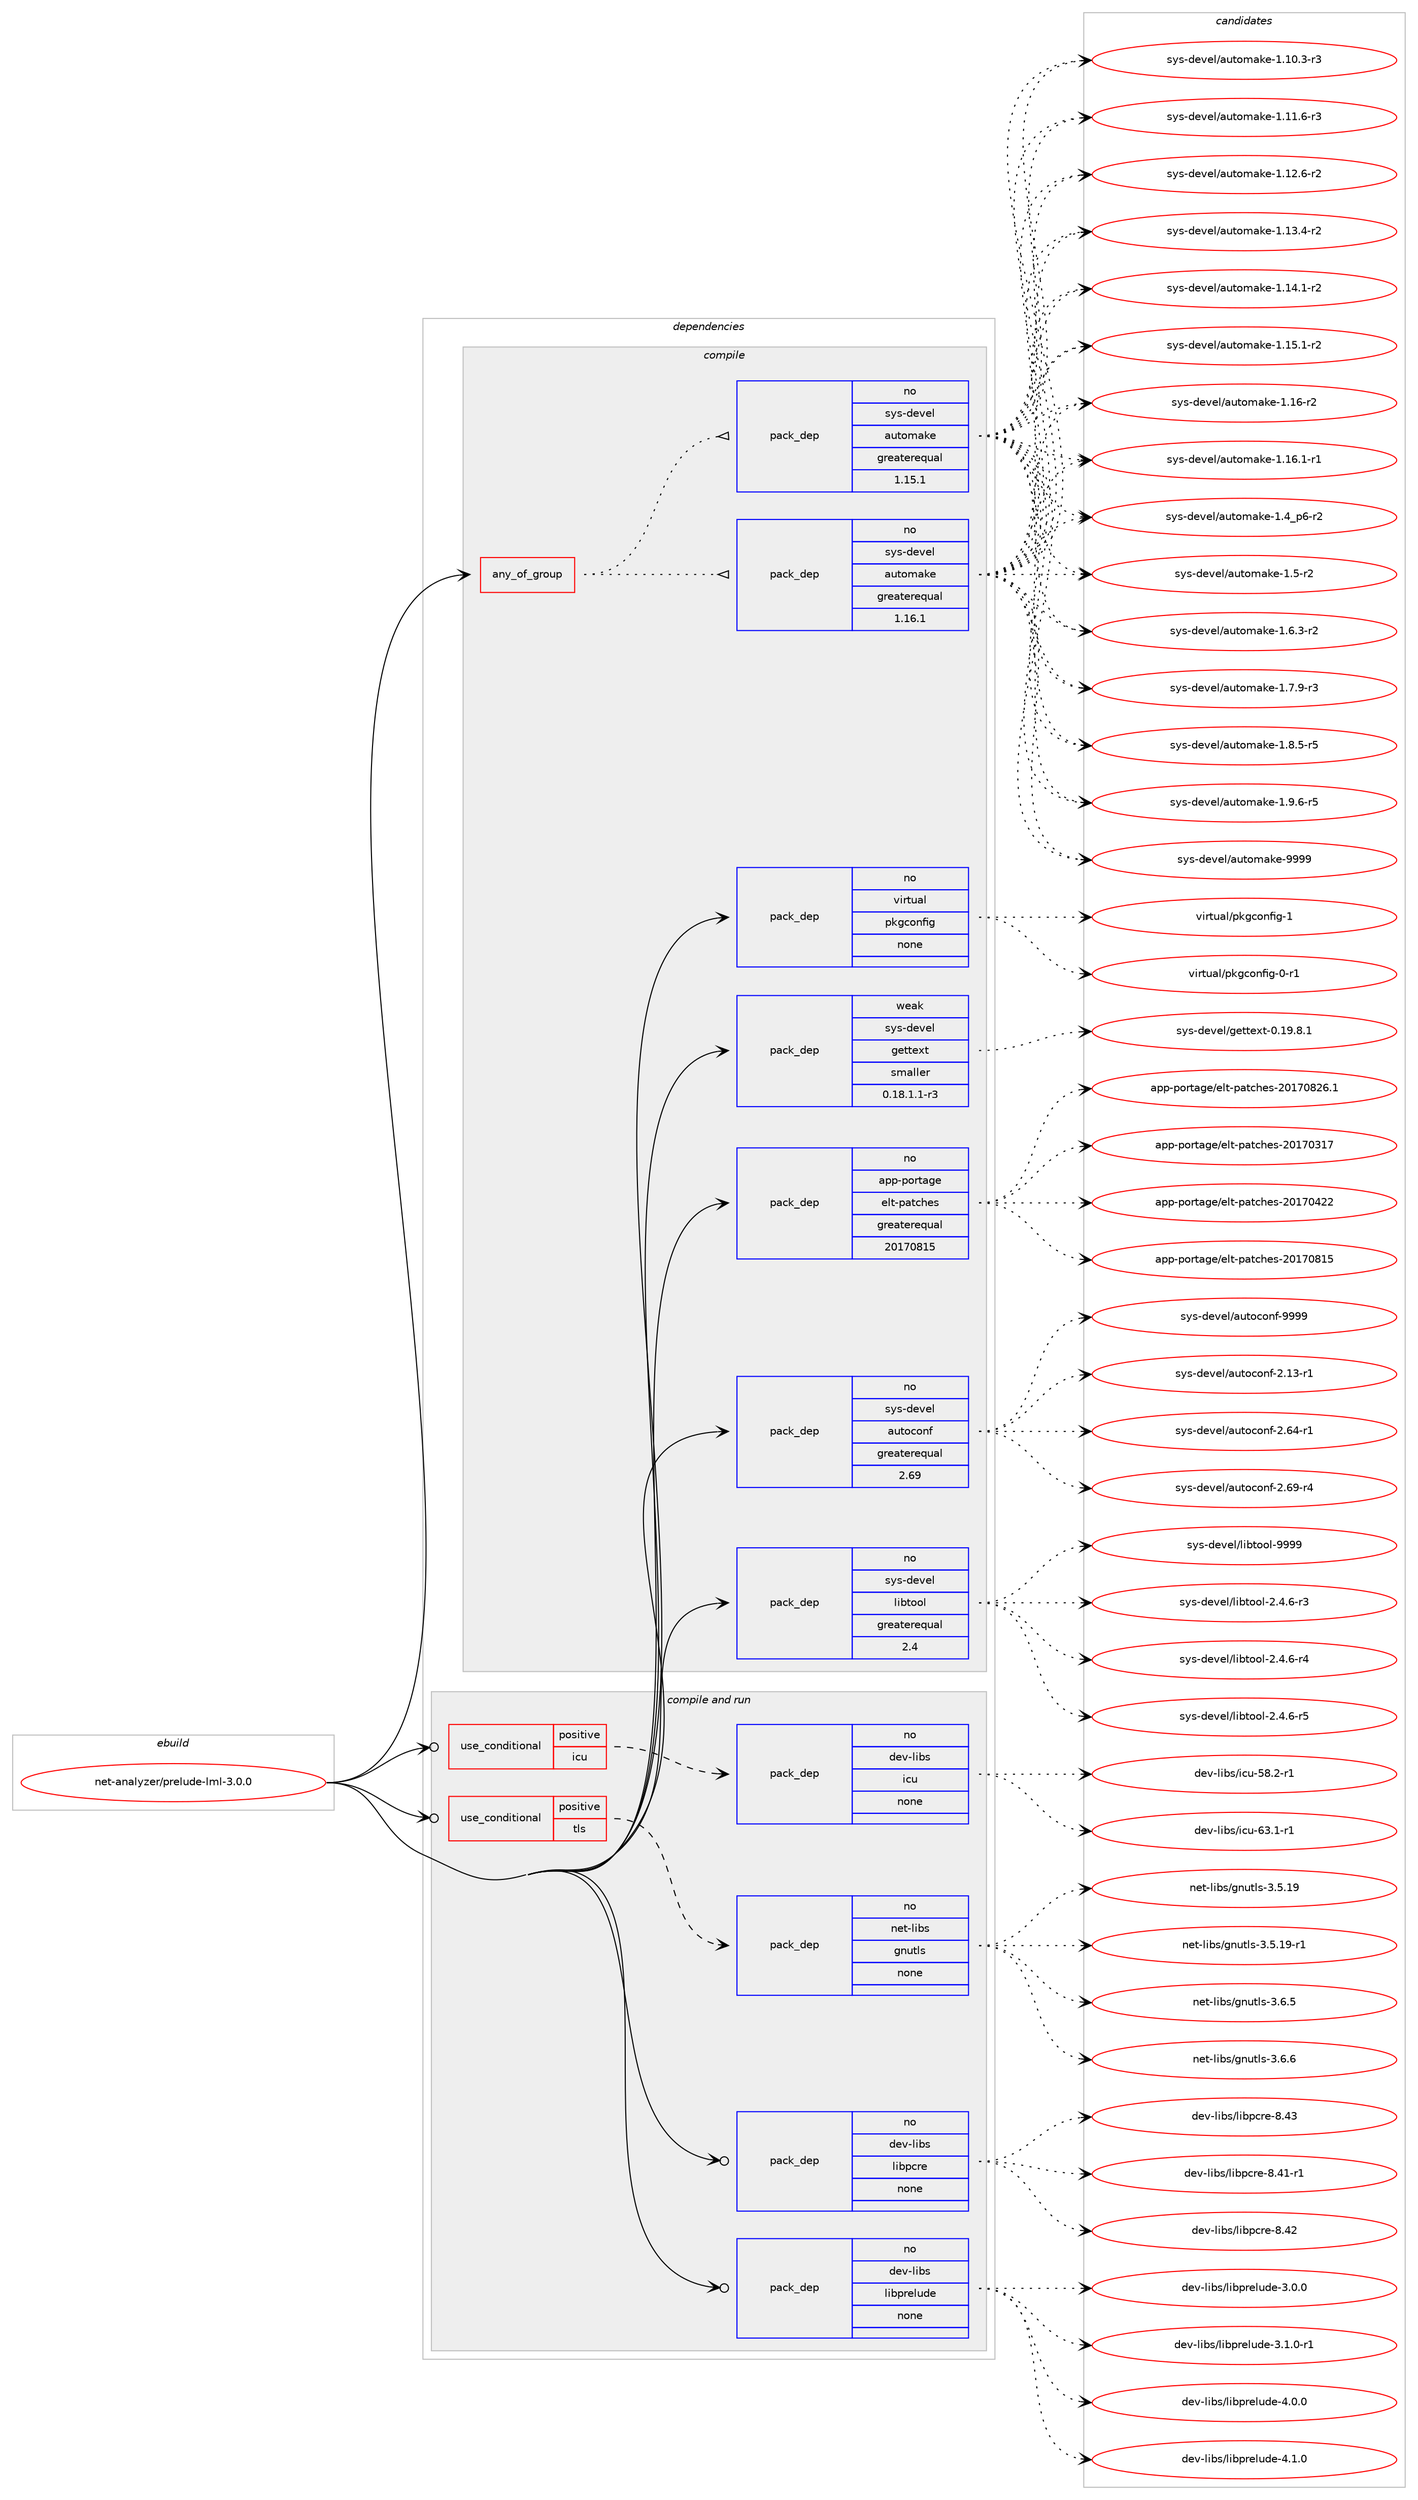 digraph prolog {

# *************
# Graph options
# *************

newrank=true;
concentrate=true;
compound=true;
graph [rankdir=LR,fontname=Helvetica,fontsize=10,ranksep=1.5];#, ranksep=2.5, nodesep=0.2];
edge  [arrowhead=vee];
node  [fontname=Helvetica,fontsize=10];

# **********
# The ebuild
# **********

subgraph cluster_leftcol {
color=gray;
rank=same;
label=<<i>ebuild</i>>;
id [label="net-analyzer/prelude-lml-3.0.0", color=red, width=4, href="../net-analyzer/prelude-lml-3.0.0.svg"];
}

# ****************
# The dependencies
# ****************

subgraph cluster_midcol {
color=gray;
label=<<i>dependencies</i>>;
subgraph cluster_compile {
fillcolor="#eeeeee";
style=filled;
label=<<i>compile</i>>;
subgraph any25857 {
dependency1646558 [label=<<TABLE BORDER="0" CELLBORDER="1" CELLSPACING="0" CELLPADDING="4"><TR><TD CELLPADDING="10">any_of_group</TD></TR></TABLE>>, shape=none, color=red];subgraph pack1177358 {
dependency1646559 [label=<<TABLE BORDER="0" CELLBORDER="1" CELLSPACING="0" CELLPADDING="4" WIDTH="220"><TR><TD ROWSPAN="6" CELLPADDING="30">pack_dep</TD></TR><TR><TD WIDTH="110">no</TD></TR><TR><TD>sys-devel</TD></TR><TR><TD>automake</TD></TR><TR><TD>greaterequal</TD></TR><TR><TD>1.16.1</TD></TR></TABLE>>, shape=none, color=blue];
}
dependency1646558:e -> dependency1646559:w [weight=20,style="dotted",arrowhead="oinv"];
subgraph pack1177359 {
dependency1646560 [label=<<TABLE BORDER="0" CELLBORDER="1" CELLSPACING="0" CELLPADDING="4" WIDTH="220"><TR><TD ROWSPAN="6" CELLPADDING="30">pack_dep</TD></TR><TR><TD WIDTH="110">no</TD></TR><TR><TD>sys-devel</TD></TR><TR><TD>automake</TD></TR><TR><TD>greaterequal</TD></TR><TR><TD>1.15.1</TD></TR></TABLE>>, shape=none, color=blue];
}
dependency1646558:e -> dependency1646560:w [weight=20,style="dotted",arrowhead="oinv"];
}
id:e -> dependency1646558:w [weight=20,style="solid",arrowhead="vee"];
subgraph pack1177360 {
dependency1646561 [label=<<TABLE BORDER="0" CELLBORDER="1" CELLSPACING="0" CELLPADDING="4" WIDTH="220"><TR><TD ROWSPAN="6" CELLPADDING="30">pack_dep</TD></TR><TR><TD WIDTH="110">no</TD></TR><TR><TD>app-portage</TD></TR><TR><TD>elt-patches</TD></TR><TR><TD>greaterequal</TD></TR><TR><TD>20170815</TD></TR></TABLE>>, shape=none, color=blue];
}
id:e -> dependency1646561:w [weight=20,style="solid",arrowhead="vee"];
subgraph pack1177361 {
dependency1646562 [label=<<TABLE BORDER="0" CELLBORDER="1" CELLSPACING="0" CELLPADDING="4" WIDTH="220"><TR><TD ROWSPAN="6" CELLPADDING="30">pack_dep</TD></TR><TR><TD WIDTH="110">no</TD></TR><TR><TD>sys-devel</TD></TR><TR><TD>autoconf</TD></TR><TR><TD>greaterequal</TD></TR><TR><TD>2.69</TD></TR></TABLE>>, shape=none, color=blue];
}
id:e -> dependency1646562:w [weight=20,style="solid",arrowhead="vee"];
subgraph pack1177362 {
dependency1646563 [label=<<TABLE BORDER="0" CELLBORDER="1" CELLSPACING="0" CELLPADDING="4" WIDTH="220"><TR><TD ROWSPAN="6" CELLPADDING="30">pack_dep</TD></TR><TR><TD WIDTH="110">no</TD></TR><TR><TD>sys-devel</TD></TR><TR><TD>libtool</TD></TR><TR><TD>greaterequal</TD></TR><TR><TD>2.4</TD></TR></TABLE>>, shape=none, color=blue];
}
id:e -> dependency1646563:w [weight=20,style="solid",arrowhead="vee"];
subgraph pack1177363 {
dependency1646564 [label=<<TABLE BORDER="0" CELLBORDER="1" CELLSPACING="0" CELLPADDING="4" WIDTH="220"><TR><TD ROWSPAN="6" CELLPADDING="30">pack_dep</TD></TR><TR><TD WIDTH="110">no</TD></TR><TR><TD>virtual</TD></TR><TR><TD>pkgconfig</TD></TR><TR><TD>none</TD></TR><TR><TD></TD></TR></TABLE>>, shape=none, color=blue];
}
id:e -> dependency1646564:w [weight=20,style="solid",arrowhead="vee"];
subgraph pack1177364 {
dependency1646565 [label=<<TABLE BORDER="0" CELLBORDER="1" CELLSPACING="0" CELLPADDING="4" WIDTH="220"><TR><TD ROWSPAN="6" CELLPADDING="30">pack_dep</TD></TR><TR><TD WIDTH="110">weak</TD></TR><TR><TD>sys-devel</TD></TR><TR><TD>gettext</TD></TR><TR><TD>smaller</TD></TR><TR><TD>0.18.1.1-r3</TD></TR></TABLE>>, shape=none, color=blue];
}
id:e -> dependency1646565:w [weight=20,style="solid",arrowhead="vee"];
}
subgraph cluster_compileandrun {
fillcolor="#eeeeee";
style=filled;
label=<<i>compile and run</i>>;
subgraph cond442568 {
dependency1646566 [label=<<TABLE BORDER="0" CELLBORDER="1" CELLSPACING="0" CELLPADDING="4"><TR><TD ROWSPAN="3" CELLPADDING="10">use_conditional</TD></TR><TR><TD>positive</TD></TR><TR><TD>icu</TD></TR></TABLE>>, shape=none, color=red];
subgraph pack1177365 {
dependency1646567 [label=<<TABLE BORDER="0" CELLBORDER="1" CELLSPACING="0" CELLPADDING="4" WIDTH="220"><TR><TD ROWSPAN="6" CELLPADDING="30">pack_dep</TD></TR><TR><TD WIDTH="110">no</TD></TR><TR><TD>dev-libs</TD></TR><TR><TD>icu</TD></TR><TR><TD>none</TD></TR><TR><TD></TD></TR></TABLE>>, shape=none, color=blue];
}
dependency1646566:e -> dependency1646567:w [weight=20,style="dashed",arrowhead="vee"];
}
id:e -> dependency1646566:w [weight=20,style="solid",arrowhead="odotvee"];
subgraph cond442569 {
dependency1646568 [label=<<TABLE BORDER="0" CELLBORDER="1" CELLSPACING="0" CELLPADDING="4"><TR><TD ROWSPAN="3" CELLPADDING="10">use_conditional</TD></TR><TR><TD>positive</TD></TR><TR><TD>tls</TD></TR></TABLE>>, shape=none, color=red];
subgraph pack1177366 {
dependency1646569 [label=<<TABLE BORDER="0" CELLBORDER="1" CELLSPACING="0" CELLPADDING="4" WIDTH="220"><TR><TD ROWSPAN="6" CELLPADDING="30">pack_dep</TD></TR><TR><TD WIDTH="110">no</TD></TR><TR><TD>net-libs</TD></TR><TR><TD>gnutls</TD></TR><TR><TD>none</TD></TR><TR><TD></TD></TR></TABLE>>, shape=none, color=blue];
}
dependency1646568:e -> dependency1646569:w [weight=20,style="dashed",arrowhead="vee"];
}
id:e -> dependency1646568:w [weight=20,style="solid",arrowhead="odotvee"];
subgraph pack1177367 {
dependency1646570 [label=<<TABLE BORDER="0" CELLBORDER="1" CELLSPACING="0" CELLPADDING="4" WIDTH="220"><TR><TD ROWSPAN="6" CELLPADDING="30">pack_dep</TD></TR><TR><TD WIDTH="110">no</TD></TR><TR><TD>dev-libs</TD></TR><TR><TD>libpcre</TD></TR><TR><TD>none</TD></TR><TR><TD></TD></TR></TABLE>>, shape=none, color=blue];
}
id:e -> dependency1646570:w [weight=20,style="solid",arrowhead="odotvee"];
subgraph pack1177368 {
dependency1646571 [label=<<TABLE BORDER="0" CELLBORDER="1" CELLSPACING="0" CELLPADDING="4" WIDTH="220"><TR><TD ROWSPAN="6" CELLPADDING="30">pack_dep</TD></TR><TR><TD WIDTH="110">no</TD></TR><TR><TD>dev-libs</TD></TR><TR><TD>libprelude</TD></TR><TR><TD>none</TD></TR><TR><TD></TD></TR></TABLE>>, shape=none, color=blue];
}
id:e -> dependency1646571:w [weight=20,style="solid",arrowhead="odotvee"];
}
subgraph cluster_run {
fillcolor="#eeeeee";
style=filled;
label=<<i>run</i>>;
}
}

# **************
# The candidates
# **************

subgraph cluster_choices {
rank=same;
color=gray;
label=<<i>candidates</i>>;

subgraph choice1177358 {
color=black;
nodesep=1;
choice11512111545100101118101108479711711611110997107101454946494846514511451 [label="sys-devel/automake-1.10.3-r3", color=red, width=4,href="../sys-devel/automake-1.10.3-r3.svg"];
choice11512111545100101118101108479711711611110997107101454946494946544511451 [label="sys-devel/automake-1.11.6-r3", color=red, width=4,href="../sys-devel/automake-1.11.6-r3.svg"];
choice11512111545100101118101108479711711611110997107101454946495046544511450 [label="sys-devel/automake-1.12.6-r2", color=red, width=4,href="../sys-devel/automake-1.12.6-r2.svg"];
choice11512111545100101118101108479711711611110997107101454946495146524511450 [label="sys-devel/automake-1.13.4-r2", color=red, width=4,href="../sys-devel/automake-1.13.4-r2.svg"];
choice11512111545100101118101108479711711611110997107101454946495246494511450 [label="sys-devel/automake-1.14.1-r2", color=red, width=4,href="../sys-devel/automake-1.14.1-r2.svg"];
choice11512111545100101118101108479711711611110997107101454946495346494511450 [label="sys-devel/automake-1.15.1-r2", color=red, width=4,href="../sys-devel/automake-1.15.1-r2.svg"];
choice1151211154510010111810110847971171161111099710710145494649544511450 [label="sys-devel/automake-1.16-r2", color=red, width=4,href="../sys-devel/automake-1.16-r2.svg"];
choice11512111545100101118101108479711711611110997107101454946495446494511449 [label="sys-devel/automake-1.16.1-r1", color=red, width=4,href="../sys-devel/automake-1.16.1-r1.svg"];
choice115121115451001011181011084797117116111109971071014549465295112544511450 [label="sys-devel/automake-1.4_p6-r2", color=red, width=4,href="../sys-devel/automake-1.4_p6-r2.svg"];
choice11512111545100101118101108479711711611110997107101454946534511450 [label="sys-devel/automake-1.5-r2", color=red, width=4,href="../sys-devel/automake-1.5-r2.svg"];
choice115121115451001011181011084797117116111109971071014549465446514511450 [label="sys-devel/automake-1.6.3-r2", color=red, width=4,href="../sys-devel/automake-1.6.3-r2.svg"];
choice115121115451001011181011084797117116111109971071014549465546574511451 [label="sys-devel/automake-1.7.9-r3", color=red, width=4,href="../sys-devel/automake-1.7.9-r3.svg"];
choice115121115451001011181011084797117116111109971071014549465646534511453 [label="sys-devel/automake-1.8.5-r5", color=red, width=4,href="../sys-devel/automake-1.8.5-r5.svg"];
choice115121115451001011181011084797117116111109971071014549465746544511453 [label="sys-devel/automake-1.9.6-r5", color=red, width=4,href="../sys-devel/automake-1.9.6-r5.svg"];
choice115121115451001011181011084797117116111109971071014557575757 [label="sys-devel/automake-9999", color=red, width=4,href="../sys-devel/automake-9999.svg"];
dependency1646559:e -> choice11512111545100101118101108479711711611110997107101454946494846514511451:w [style=dotted,weight="100"];
dependency1646559:e -> choice11512111545100101118101108479711711611110997107101454946494946544511451:w [style=dotted,weight="100"];
dependency1646559:e -> choice11512111545100101118101108479711711611110997107101454946495046544511450:w [style=dotted,weight="100"];
dependency1646559:e -> choice11512111545100101118101108479711711611110997107101454946495146524511450:w [style=dotted,weight="100"];
dependency1646559:e -> choice11512111545100101118101108479711711611110997107101454946495246494511450:w [style=dotted,weight="100"];
dependency1646559:e -> choice11512111545100101118101108479711711611110997107101454946495346494511450:w [style=dotted,weight="100"];
dependency1646559:e -> choice1151211154510010111810110847971171161111099710710145494649544511450:w [style=dotted,weight="100"];
dependency1646559:e -> choice11512111545100101118101108479711711611110997107101454946495446494511449:w [style=dotted,weight="100"];
dependency1646559:e -> choice115121115451001011181011084797117116111109971071014549465295112544511450:w [style=dotted,weight="100"];
dependency1646559:e -> choice11512111545100101118101108479711711611110997107101454946534511450:w [style=dotted,weight="100"];
dependency1646559:e -> choice115121115451001011181011084797117116111109971071014549465446514511450:w [style=dotted,weight="100"];
dependency1646559:e -> choice115121115451001011181011084797117116111109971071014549465546574511451:w [style=dotted,weight="100"];
dependency1646559:e -> choice115121115451001011181011084797117116111109971071014549465646534511453:w [style=dotted,weight="100"];
dependency1646559:e -> choice115121115451001011181011084797117116111109971071014549465746544511453:w [style=dotted,weight="100"];
dependency1646559:e -> choice115121115451001011181011084797117116111109971071014557575757:w [style=dotted,weight="100"];
}
subgraph choice1177359 {
color=black;
nodesep=1;
choice11512111545100101118101108479711711611110997107101454946494846514511451 [label="sys-devel/automake-1.10.3-r3", color=red, width=4,href="../sys-devel/automake-1.10.3-r3.svg"];
choice11512111545100101118101108479711711611110997107101454946494946544511451 [label="sys-devel/automake-1.11.6-r3", color=red, width=4,href="../sys-devel/automake-1.11.6-r3.svg"];
choice11512111545100101118101108479711711611110997107101454946495046544511450 [label="sys-devel/automake-1.12.6-r2", color=red, width=4,href="../sys-devel/automake-1.12.6-r2.svg"];
choice11512111545100101118101108479711711611110997107101454946495146524511450 [label="sys-devel/automake-1.13.4-r2", color=red, width=4,href="../sys-devel/automake-1.13.4-r2.svg"];
choice11512111545100101118101108479711711611110997107101454946495246494511450 [label="sys-devel/automake-1.14.1-r2", color=red, width=4,href="../sys-devel/automake-1.14.1-r2.svg"];
choice11512111545100101118101108479711711611110997107101454946495346494511450 [label="sys-devel/automake-1.15.1-r2", color=red, width=4,href="../sys-devel/automake-1.15.1-r2.svg"];
choice1151211154510010111810110847971171161111099710710145494649544511450 [label="sys-devel/automake-1.16-r2", color=red, width=4,href="../sys-devel/automake-1.16-r2.svg"];
choice11512111545100101118101108479711711611110997107101454946495446494511449 [label="sys-devel/automake-1.16.1-r1", color=red, width=4,href="../sys-devel/automake-1.16.1-r1.svg"];
choice115121115451001011181011084797117116111109971071014549465295112544511450 [label="sys-devel/automake-1.4_p6-r2", color=red, width=4,href="../sys-devel/automake-1.4_p6-r2.svg"];
choice11512111545100101118101108479711711611110997107101454946534511450 [label="sys-devel/automake-1.5-r2", color=red, width=4,href="../sys-devel/automake-1.5-r2.svg"];
choice115121115451001011181011084797117116111109971071014549465446514511450 [label="sys-devel/automake-1.6.3-r2", color=red, width=4,href="../sys-devel/automake-1.6.3-r2.svg"];
choice115121115451001011181011084797117116111109971071014549465546574511451 [label="sys-devel/automake-1.7.9-r3", color=red, width=4,href="../sys-devel/automake-1.7.9-r3.svg"];
choice115121115451001011181011084797117116111109971071014549465646534511453 [label="sys-devel/automake-1.8.5-r5", color=red, width=4,href="../sys-devel/automake-1.8.5-r5.svg"];
choice115121115451001011181011084797117116111109971071014549465746544511453 [label="sys-devel/automake-1.9.6-r5", color=red, width=4,href="../sys-devel/automake-1.9.6-r5.svg"];
choice115121115451001011181011084797117116111109971071014557575757 [label="sys-devel/automake-9999", color=red, width=4,href="../sys-devel/automake-9999.svg"];
dependency1646560:e -> choice11512111545100101118101108479711711611110997107101454946494846514511451:w [style=dotted,weight="100"];
dependency1646560:e -> choice11512111545100101118101108479711711611110997107101454946494946544511451:w [style=dotted,weight="100"];
dependency1646560:e -> choice11512111545100101118101108479711711611110997107101454946495046544511450:w [style=dotted,weight="100"];
dependency1646560:e -> choice11512111545100101118101108479711711611110997107101454946495146524511450:w [style=dotted,weight="100"];
dependency1646560:e -> choice11512111545100101118101108479711711611110997107101454946495246494511450:w [style=dotted,weight="100"];
dependency1646560:e -> choice11512111545100101118101108479711711611110997107101454946495346494511450:w [style=dotted,weight="100"];
dependency1646560:e -> choice1151211154510010111810110847971171161111099710710145494649544511450:w [style=dotted,weight="100"];
dependency1646560:e -> choice11512111545100101118101108479711711611110997107101454946495446494511449:w [style=dotted,weight="100"];
dependency1646560:e -> choice115121115451001011181011084797117116111109971071014549465295112544511450:w [style=dotted,weight="100"];
dependency1646560:e -> choice11512111545100101118101108479711711611110997107101454946534511450:w [style=dotted,weight="100"];
dependency1646560:e -> choice115121115451001011181011084797117116111109971071014549465446514511450:w [style=dotted,weight="100"];
dependency1646560:e -> choice115121115451001011181011084797117116111109971071014549465546574511451:w [style=dotted,weight="100"];
dependency1646560:e -> choice115121115451001011181011084797117116111109971071014549465646534511453:w [style=dotted,weight="100"];
dependency1646560:e -> choice115121115451001011181011084797117116111109971071014549465746544511453:w [style=dotted,weight="100"];
dependency1646560:e -> choice115121115451001011181011084797117116111109971071014557575757:w [style=dotted,weight="100"];
}
subgraph choice1177360 {
color=black;
nodesep=1;
choice97112112451121111141169710310147101108116451129711699104101115455048495548514955 [label="app-portage/elt-patches-20170317", color=red, width=4,href="../app-portage/elt-patches-20170317.svg"];
choice97112112451121111141169710310147101108116451129711699104101115455048495548525050 [label="app-portage/elt-patches-20170422", color=red, width=4,href="../app-portage/elt-patches-20170422.svg"];
choice97112112451121111141169710310147101108116451129711699104101115455048495548564953 [label="app-portage/elt-patches-20170815", color=red, width=4,href="../app-portage/elt-patches-20170815.svg"];
choice971121124511211111411697103101471011081164511297116991041011154550484955485650544649 [label="app-portage/elt-patches-20170826.1", color=red, width=4,href="../app-portage/elt-patches-20170826.1.svg"];
dependency1646561:e -> choice97112112451121111141169710310147101108116451129711699104101115455048495548514955:w [style=dotted,weight="100"];
dependency1646561:e -> choice97112112451121111141169710310147101108116451129711699104101115455048495548525050:w [style=dotted,weight="100"];
dependency1646561:e -> choice97112112451121111141169710310147101108116451129711699104101115455048495548564953:w [style=dotted,weight="100"];
dependency1646561:e -> choice971121124511211111411697103101471011081164511297116991041011154550484955485650544649:w [style=dotted,weight="100"];
}
subgraph choice1177361 {
color=black;
nodesep=1;
choice1151211154510010111810110847971171161119911111010245504649514511449 [label="sys-devel/autoconf-2.13-r1", color=red, width=4,href="../sys-devel/autoconf-2.13-r1.svg"];
choice1151211154510010111810110847971171161119911111010245504654524511449 [label="sys-devel/autoconf-2.64-r1", color=red, width=4,href="../sys-devel/autoconf-2.64-r1.svg"];
choice1151211154510010111810110847971171161119911111010245504654574511452 [label="sys-devel/autoconf-2.69-r4", color=red, width=4,href="../sys-devel/autoconf-2.69-r4.svg"];
choice115121115451001011181011084797117116111991111101024557575757 [label="sys-devel/autoconf-9999", color=red, width=4,href="../sys-devel/autoconf-9999.svg"];
dependency1646562:e -> choice1151211154510010111810110847971171161119911111010245504649514511449:w [style=dotted,weight="100"];
dependency1646562:e -> choice1151211154510010111810110847971171161119911111010245504654524511449:w [style=dotted,weight="100"];
dependency1646562:e -> choice1151211154510010111810110847971171161119911111010245504654574511452:w [style=dotted,weight="100"];
dependency1646562:e -> choice115121115451001011181011084797117116111991111101024557575757:w [style=dotted,weight="100"];
}
subgraph choice1177362 {
color=black;
nodesep=1;
choice1151211154510010111810110847108105981161111111084550465246544511451 [label="sys-devel/libtool-2.4.6-r3", color=red, width=4,href="../sys-devel/libtool-2.4.6-r3.svg"];
choice1151211154510010111810110847108105981161111111084550465246544511452 [label="sys-devel/libtool-2.4.6-r4", color=red, width=4,href="../sys-devel/libtool-2.4.6-r4.svg"];
choice1151211154510010111810110847108105981161111111084550465246544511453 [label="sys-devel/libtool-2.4.6-r5", color=red, width=4,href="../sys-devel/libtool-2.4.6-r5.svg"];
choice1151211154510010111810110847108105981161111111084557575757 [label="sys-devel/libtool-9999", color=red, width=4,href="../sys-devel/libtool-9999.svg"];
dependency1646563:e -> choice1151211154510010111810110847108105981161111111084550465246544511451:w [style=dotted,weight="100"];
dependency1646563:e -> choice1151211154510010111810110847108105981161111111084550465246544511452:w [style=dotted,weight="100"];
dependency1646563:e -> choice1151211154510010111810110847108105981161111111084550465246544511453:w [style=dotted,weight="100"];
dependency1646563:e -> choice1151211154510010111810110847108105981161111111084557575757:w [style=dotted,weight="100"];
}
subgraph choice1177363 {
color=black;
nodesep=1;
choice11810511411611797108471121071039911111010210510345484511449 [label="virtual/pkgconfig-0-r1", color=red, width=4,href="../virtual/pkgconfig-0-r1.svg"];
choice1181051141161179710847112107103991111101021051034549 [label="virtual/pkgconfig-1", color=red, width=4,href="../virtual/pkgconfig-1.svg"];
dependency1646564:e -> choice11810511411611797108471121071039911111010210510345484511449:w [style=dotted,weight="100"];
dependency1646564:e -> choice1181051141161179710847112107103991111101021051034549:w [style=dotted,weight="100"];
}
subgraph choice1177364 {
color=black;
nodesep=1;
choice1151211154510010111810110847103101116116101120116454846495746564649 [label="sys-devel/gettext-0.19.8.1", color=red, width=4,href="../sys-devel/gettext-0.19.8.1.svg"];
dependency1646565:e -> choice1151211154510010111810110847103101116116101120116454846495746564649:w [style=dotted,weight="100"];
}
subgraph choice1177365 {
color=black;
nodesep=1;
choice1001011184510810598115471059911745535646504511449 [label="dev-libs/icu-58.2-r1", color=red, width=4,href="../dev-libs/icu-58.2-r1.svg"];
choice1001011184510810598115471059911745545146494511449 [label="dev-libs/icu-63.1-r1", color=red, width=4,href="../dev-libs/icu-63.1-r1.svg"];
dependency1646567:e -> choice1001011184510810598115471059911745535646504511449:w [style=dotted,weight="100"];
dependency1646567:e -> choice1001011184510810598115471059911745545146494511449:w [style=dotted,weight="100"];
}
subgraph choice1177366 {
color=black;
nodesep=1;
choice11010111645108105981154710311011711610811545514653464957 [label="net-libs/gnutls-3.5.19", color=red, width=4,href="../net-libs/gnutls-3.5.19.svg"];
choice110101116451081059811547103110117116108115455146534649574511449 [label="net-libs/gnutls-3.5.19-r1", color=red, width=4,href="../net-libs/gnutls-3.5.19-r1.svg"];
choice110101116451081059811547103110117116108115455146544653 [label="net-libs/gnutls-3.6.5", color=red, width=4,href="../net-libs/gnutls-3.6.5.svg"];
choice110101116451081059811547103110117116108115455146544654 [label="net-libs/gnutls-3.6.6", color=red, width=4,href="../net-libs/gnutls-3.6.6.svg"];
dependency1646569:e -> choice11010111645108105981154710311011711610811545514653464957:w [style=dotted,weight="100"];
dependency1646569:e -> choice110101116451081059811547103110117116108115455146534649574511449:w [style=dotted,weight="100"];
dependency1646569:e -> choice110101116451081059811547103110117116108115455146544653:w [style=dotted,weight="100"];
dependency1646569:e -> choice110101116451081059811547103110117116108115455146544654:w [style=dotted,weight="100"];
}
subgraph choice1177367 {
color=black;
nodesep=1;
choice100101118451081059811547108105981129911410145564652494511449 [label="dev-libs/libpcre-8.41-r1", color=red, width=4,href="../dev-libs/libpcre-8.41-r1.svg"];
choice10010111845108105981154710810598112991141014556465250 [label="dev-libs/libpcre-8.42", color=red, width=4,href="../dev-libs/libpcre-8.42.svg"];
choice10010111845108105981154710810598112991141014556465251 [label="dev-libs/libpcre-8.43", color=red, width=4,href="../dev-libs/libpcre-8.43.svg"];
dependency1646570:e -> choice100101118451081059811547108105981129911410145564652494511449:w [style=dotted,weight="100"];
dependency1646570:e -> choice10010111845108105981154710810598112991141014556465250:w [style=dotted,weight="100"];
dependency1646570:e -> choice10010111845108105981154710810598112991141014556465251:w [style=dotted,weight="100"];
}
subgraph choice1177368 {
color=black;
nodesep=1;
choice10010111845108105981154710810598112114101108117100101455146484648 [label="dev-libs/libprelude-3.0.0", color=red, width=4,href="../dev-libs/libprelude-3.0.0.svg"];
choice100101118451081059811547108105981121141011081171001014551464946484511449 [label="dev-libs/libprelude-3.1.0-r1", color=red, width=4,href="../dev-libs/libprelude-3.1.0-r1.svg"];
choice10010111845108105981154710810598112114101108117100101455246484648 [label="dev-libs/libprelude-4.0.0", color=red, width=4,href="../dev-libs/libprelude-4.0.0.svg"];
choice10010111845108105981154710810598112114101108117100101455246494648 [label="dev-libs/libprelude-4.1.0", color=red, width=4,href="../dev-libs/libprelude-4.1.0.svg"];
dependency1646571:e -> choice10010111845108105981154710810598112114101108117100101455146484648:w [style=dotted,weight="100"];
dependency1646571:e -> choice100101118451081059811547108105981121141011081171001014551464946484511449:w [style=dotted,weight="100"];
dependency1646571:e -> choice10010111845108105981154710810598112114101108117100101455246484648:w [style=dotted,weight="100"];
dependency1646571:e -> choice10010111845108105981154710810598112114101108117100101455246494648:w [style=dotted,weight="100"];
}
}

}

